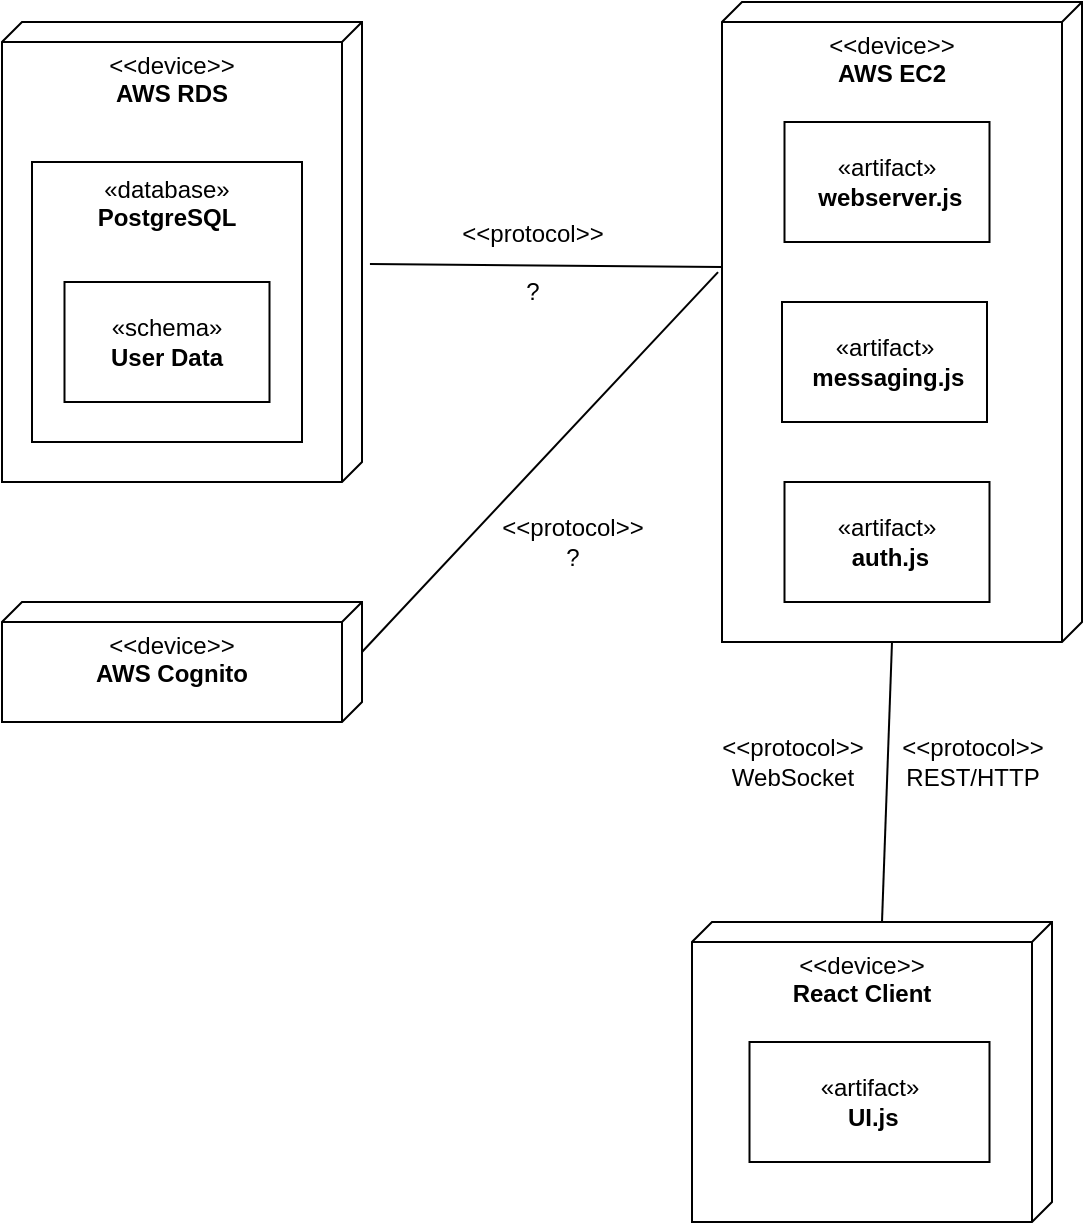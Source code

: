 <mxfile version="21.6.3" type="device">
  <diagram name="Page-1" id="BdzhVBKXlTzio4OA69cb">
    <mxGraphModel dx="744" dy="843" grid="1" gridSize="10" guides="1" tooltips="1" connect="1" arrows="1" fold="1" page="1" pageScale="1" pageWidth="850" pageHeight="1100" math="0" shadow="0">
      <root>
        <mxCell id="0" />
        <mxCell id="1" parent="0" />
        <mxCell id="WTnQzdOtnqARFO61XMNP-7" value="&amp;lt;&amp;lt;device&amp;gt;&amp;gt;&lt;br&gt;&lt;b&gt;AWS RDS&lt;/b&gt;" style="verticalAlign=top;align=center;spacingTop=8;spacingLeft=2;spacingRight=12;shape=cube;size=10;direction=south;fontStyle=0;html=1;whiteSpace=wrap;" vertex="1" parent="1">
          <mxGeometry x="80" y="70" width="180" height="230" as="geometry" />
        </mxCell>
        <mxCell id="WTnQzdOtnqARFO61XMNP-8" value="&amp;lt;&amp;lt;device&amp;gt;&amp;gt;&lt;br&gt;&lt;b&gt;AWS EC2&lt;/b&gt;" style="verticalAlign=top;align=center;spacingTop=8;spacingLeft=2;spacingRight=12;shape=cube;size=10;direction=south;fontStyle=0;html=1;whiteSpace=wrap;" vertex="1" parent="1">
          <mxGeometry x="440" y="60" width="180" height="320" as="geometry" />
        </mxCell>
        <mxCell id="WTnQzdOtnqARFO61XMNP-10" value="«database»&lt;br&gt;&lt;b&gt;PostgreSQL&lt;/b&gt;" style="html=1;whiteSpace=wrap;verticalAlign=top;" vertex="1" parent="1">
          <mxGeometry x="95" y="140" width="135" height="140" as="geometry" />
        </mxCell>
        <mxCell id="WTnQzdOtnqARFO61XMNP-9" value="«schema»&lt;br&gt;&lt;b&gt;User Data&lt;/b&gt;" style="html=1;whiteSpace=wrap;verticalAlign=middle;" vertex="1" parent="1">
          <mxGeometry x="111.25" y="200" width="102.5" height="60" as="geometry" />
        </mxCell>
        <mxCell id="WTnQzdOtnqARFO61XMNP-12" value="" style="endArrow=none;html=1;rounded=0;exitX=0.526;exitY=-0.022;exitDx=0;exitDy=0;exitPerimeter=0;entryX=0.414;entryY=1;entryDx=0;entryDy=0;entryPerimeter=0;" edge="1" parent="1" source="WTnQzdOtnqARFO61XMNP-7" target="WTnQzdOtnqARFO61XMNP-8">
          <mxGeometry width="50" height="50" relative="1" as="geometry">
            <mxPoint x="360" y="460" as="sourcePoint" />
            <mxPoint x="410" y="410" as="targetPoint" />
          </mxGeometry>
        </mxCell>
        <mxCell id="WTnQzdOtnqARFO61XMNP-13" value="&lt;font style=&quot;font-size: 12px;&quot;&gt;&amp;lt;&amp;lt;protocol&amp;gt;&amp;gt;&lt;br&gt;&lt;br&gt;?&lt;br&gt;&lt;/font&gt;" style="text;html=1;align=center;verticalAlign=middle;resizable=0;points=[];autosize=1;strokeColor=none;fillColor=none;" vertex="1" parent="1">
          <mxGeometry x="300" y="160" width="90" height="60" as="geometry" />
        </mxCell>
        <mxCell id="WTnQzdOtnqARFO61XMNP-14" value="«artifact»&lt;br&gt;&lt;b&gt;&amp;nbsp;webserver.js&lt;/b&gt;" style="html=1;whiteSpace=wrap;verticalAlign=middle;" vertex="1" parent="1">
          <mxGeometry x="471.25" y="120" width="102.5" height="60" as="geometry" />
        </mxCell>
        <mxCell id="WTnQzdOtnqARFO61XMNP-15" value="«artifact»&lt;br&gt;&lt;b&gt;&amp;nbsp;messaging.js&lt;/b&gt;" style="html=1;whiteSpace=wrap;verticalAlign=middle;" vertex="1" parent="1">
          <mxGeometry x="470" y="210" width="102.5" height="60" as="geometry" />
        </mxCell>
        <mxCell id="WTnQzdOtnqARFO61XMNP-16" value="«artifact»&lt;br&gt;&lt;b&gt;&amp;nbsp;auth.js&lt;/b&gt;" style="html=1;whiteSpace=wrap;verticalAlign=middle;" vertex="1" parent="1">
          <mxGeometry x="471.25" y="300" width="102.5" height="60" as="geometry" />
        </mxCell>
        <mxCell id="WTnQzdOtnqARFO61XMNP-17" value="&amp;lt;&amp;lt;device&amp;gt;&amp;gt;&lt;br&gt;&lt;b&gt;AWS Cognito&lt;/b&gt;" style="verticalAlign=top;align=center;spacingTop=8;spacingLeft=2;spacingRight=12;shape=cube;size=10;direction=south;fontStyle=0;html=1;whiteSpace=wrap;" vertex="1" parent="1">
          <mxGeometry x="80" y="360" width="180" height="60" as="geometry" />
        </mxCell>
        <mxCell id="WTnQzdOtnqARFO61XMNP-18" value="" style="endArrow=none;html=1;rounded=0;entryX=0.422;entryY=1.011;entryDx=0;entryDy=0;entryPerimeter=0;exitX=0;exitY=0;exitDx=25;exitDy=0;exitPerimeter=0;" edge="1" parent="1" source="WTnQzdOtnqARFO61XMNP-17" target="WTnQzdOtnqARFO61XMNP-8">
          <mxGeometry width="50" height="50" relative="1" as="geometry">
            <mxPoint x="330" y="460" as="sourcePoint" />
            <mxPoint x="380" y="410" as="targetPoint" />
          </mxGeometry>
        </mxCell>
        <mxCell id="WTnQzdOtnqARFO61XMNP-19" value="&lt;font style=&quot;font-size: 12px;&quot;&gt;&amp;lt;&amp;lt;protocol&amp;gt;&amp;gt;&lt;br&gt;?&lt;br&gt;&lt;/font&gt;" style="text;html=1;align=center;verticalAlign=middle;resizable=0;points=[];autosize=1;strokeColor=none;fillColor=none;" vertex="1" parent="1">
          <mxGeometry x="320" y="310" width="90" height="40" as="geometry" />
        </mxCell>
        <mxCell id="WTnQzdOtnqARFO61XMNP-21" value="&amp;lt;&amp;lt;device&amp;gt;&amp;gt;&lt;br&gt;&lt;b&gt;React Client&lt;/b&gt;" style="verticalAlign=top;align=center;spacingTop=8;spacingLeft=2;spacingRight=12;shape=cube;size=10;direction=south;fontStyle=0;html=1;whiteSpace=wrap;" vertex="1" parent="1">
          <mxGeometry x="425" y="520" width="180" height="150" as="geometry" />
        </mxCell>
        <mxCell id="WTnQzdOtnqARFO61XMNP-22" value="" style="endArrow=none;html=1;rounded=0;entryX=0;entryY=0;entryDx=320;entryDy=95;entryPerimeter=0;exitX=0;exitY=0;exitDx=0;exitDy=85;exitPerimeter=0;" edge="1" parent="1" source="WTnQzdOtnqARFO61XMNP-21" target="WTnQzdOtnqARFO61XMNP-8">
          <mxGeometry width="50" height="50" relative="1" as="geometry">
            <mxPoint x="400" y="460" as="sourcePoint" />
            <mxPoint x="450" y="410" as="targetPoint" />
          </mxGeometry>
        </mxCell>
        <mxCell id="WTnQzdOtnqARFO61XMNP-23" value="«artifact»&lt;br&gt;&lt;b&gt;&amp;nbsp;UI.js&lt;/b&gt;" style="html=1;whiteSpace=wrap;verticalAlign=middle;" vertex="1" parent="1">
          <mxGeometry x="453.75" y="580" width="120" height="60" as="geometry" />
        </mxCell>
        <mxCell id="WTnQzdOtnqARFO61XMNP-24" value="&lt;font style=&quot;font-size: 12px;&quot;&gt;&amp;lt;&amp;lt;protocol&amp;gt;&amp;gt;&lt;br&gt;REST/HTTP&lt;br&gt;&lt;/font&gt;" style="text;html=1;align=center;verticalAlign=middle;resizable=0;points=[];autosize=1;strokeColor=none;fillColor=none;" vertex="1" parent="1">
          <mxGeometry x="520" y="420" width="90" height="40" as="geometry" />
        </mxCell>
        <mxCell id="WTnQzdOtnqARFO61XMNP-25" value="&lt;font style=&quot;font-size: 12px;&quot;&gt;&amp;lt;&amp;lt;protocol&amp;gt;&amp;gt;&lt;br&gt;WebSocket&lt;br&gt;&lt;/font&gt;" style="text;html=1;align=center;verticalAlign=middle;resizable=0;points=[];autosize=1;strokeColor=none;fillColor=none;" vertex="1" parent="1">
          <mxGeometry x="430" y="420" width="90" height="40" as="geometry" />
        </mxCell>
      </root>
    </mxGraphModel>
  </diagram>
</mxfile>
